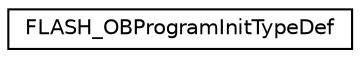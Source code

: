 digraph "Graphical Class Hierarchy"
{
 // LATEX_PDF_SIZE
  edge [fontname="Helvetica",fontsize="10",labelfontname="Helvetica",labelfontsize="10"];
  node [fontname="Helvetica",fontsize="10",shape=record];
  rankdir="LR";
  Node0 [label="FLASH_OBProgramInitTypeDef",height=0.2,width=0.4,color="black", fillcolor="white", style="filled",URL="$structFLASH__OBProgramInitTypeDef.html",tooltip="FLASH Option Bytes Program structure definition."];
}

